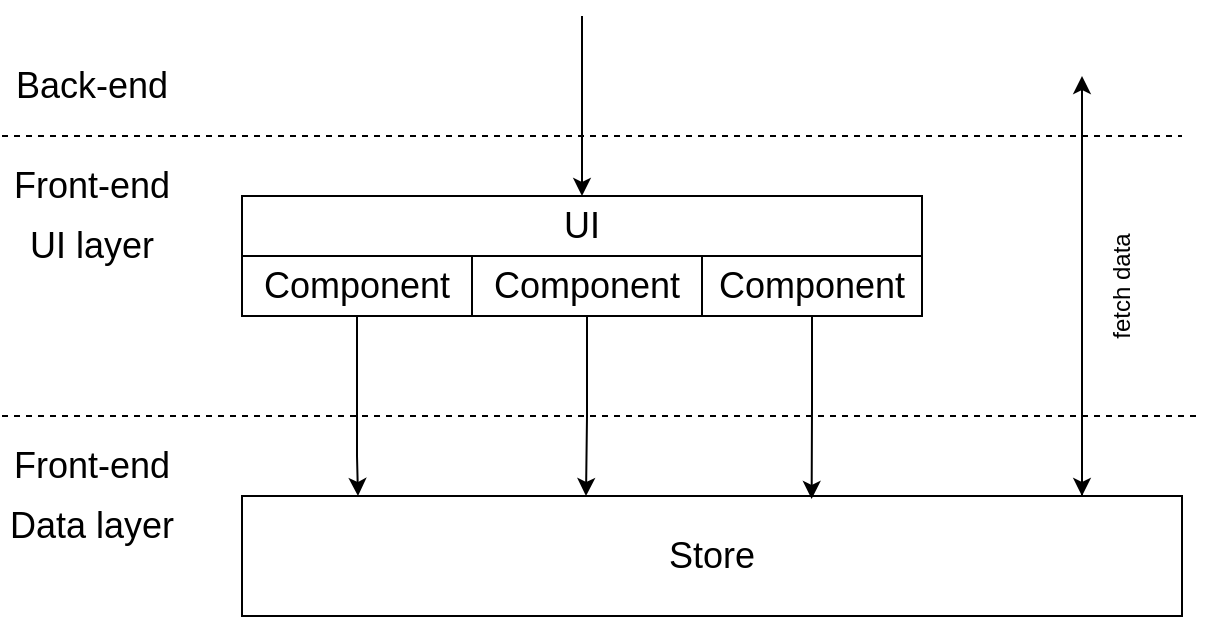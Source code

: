 <mxfile version="20.3.0" type="device"><diagram id="WWmHuTSvxTs2fTyWWiS5" name="Page-1"><mxGraphModel dx="917" dy="584" grid="1" gridSize="10" guides="1" tooltips="1" connect="1" arrows="1" fold="1" page="1" pageScale="1" pageWidth="850" pageHeight="1100" math="0" shadow="0"><root><mxCell id="0"/><mxCell id="1" parent="0"/><mxCell id="U5smv_vHdtkA6mjVoCkT-1" value="" style="endArrow=none;dashed=1;html=1;rounded=0;" parent="1" edge="1"><mxGeometry width="50" height="50" relative="1" as="geometry"><mxPoint x="140" y="250" as="sourcePoint"/><mxPoint x="730" y="250" as="targetPoint"/></mxGeometry></mxCell><mxCell id="U5smv_vHdtkA6mjVoCkT-2" value="Back-end" style="text;html=1;strokeColor=none;fillColor=none;align=center;verticalAlign=middle;whiteSpace=wrap;rounded=0;fontSize=18;" parent="1" vertex="1"><mxGeometry x="140" y="210" width="90" height="30" as="geometry"/></mxCell><mxCell id="U5smv_vHdtkA6mjVoCkT-4" value="" style="endArrow=classic;html=1;rounded=0;fontSize=18;" parent="1" target="U5smv_vHdtkA6mjVoCkT-6" edge="1"><mxGeometry width="50" height="50" relative="1" as="geometry"><mxPoint x="430" y="190" as="sourcePoint"/><mxPoint x="435" y="280" as="targetPoint"/></mxGeometry></mxCell><mxCell id="U5smv_vHdtkA6mjVoCkT-6" value="UI" style="rounded=0;whiteSpace=wrap;html=1;fontSize=18;" parent="1" vertex="1"><mxGeometry x="260" y="280" width="340" height="30" as="geometry"/></mxCell><mxCell id="U5smv_vHdtkA6mjVoCkT-9" value="Front-end" style="text;html=1;strokeColor=none;fillColor=none;align=center;verticalAlign=middle;whiteSpace=wrap;rounded=0;fontSize=18;" parent="1" vertex="1"><mxGeometry x="140" y="260" width="90" height="30" as="geometry"/></mxCell><mxCell id="l3m3ihCRVix5unINBIPQ-8" style="edgeStyle=orthogonalEdgeStyle;rounded=0;orthogonalLoop=1;jettySize=auto;html=1;" edge="1" parent="1" source="l3m3ihCRVix5unINBIPQ-2"><mxGeometry relative="1" as="geometry"><mxPoint x="680" y="220" as="targetPoint"/><Array as="points"><mxPoint x="680" y="340"/><mxPoint x="680" y="340"/></Array></mxGeometry></mxCell><mxCell id="l3m3ihCRVix5unINBIPQ-2" value="Store" style="rounded=0;whiteSpace=wrap;html=1;fontSize=18;" vertex="1" parent="1"><mxGeometry x="260" y="430" width="470" height="60" as="geometry"/></mxCell><mxCell id="l3m3ihCRVix5unINBIPQ-4" value="" style="endArrow=none;dashed=1;html=1;rounded=0;" edge="1" parent="1"><mxGeometry width="50" height="50" relative="1" as="geometry"><mxPoint x="140" y="390" as="sourcePoint"/><mxPoint x="740" y="390" as="targetPoint"/></mxGeometry></mxCell><mxCell id="l3m3ihCRVix5unINBIPQ-9" style="edgeStyle=orthogonalEdgeStyle;rounded=0;orthogonalLoop=1;jettySize=auto;html=1;" edge="1" parent="1" target="l3m3ihCRVix5unINBIPQ-2"><mxGeometry relative="1" as="geometry"><mxPoint x="610" y="440" as="targetPoint"/><mxPoint x="680" y="240" as="sourcePoint"/><Array as="points"><mxPoint x="680" y="240"/></Array></mxGeometry></mxCell><mxCell id="l3m3ihCRVix5unINBIPQ-10" value="fetch data" style="text;html=1;strokeColor=none;fillColor=none;align=center;verticalAlign=middle;whiteSpace=wrap;rounded=0;rotation=-90;" vertex="1" parent="1"><mxGeometry x="670" y="310" width="60" height="30" as="geometry"/></mxCell><mxCell id="l3m3ihCRVix5unINBIPQ-28" style="edgeStyle=orthogonalEdgeStyle;rounded=0;orthogonalLoop=1;jettySize=auto;html=1;" edge="1" parent="1" source="l3m3ihCRVix5unINBIPQ-14" target="l3m3ihCRVix5unINBIPQ-2"><mxGeometry relative="1" as="geometry"><Array as="points"><mxPoint x="318" y="410"/><mxPoint x="318" y="410"/></Array></mxGeometry></mxCell><mxCell id="l3m3ihCRVix5unINBIPQ-14" value="Component" style="rounded=0;whiteSpace=wrap;html=1;fontSize=18;" vertex="1" parent="1"><mxGeometry x="260" y="310" width="115" height="30" as="geometry"/></mxCell><mxCell id="l3m3ihCRVix5unINBIPQ-29" style="edgeStyle=orthogonalEdgeStyle;rounded=0;orthogonalLoop=1;jettySize=auto;html=1;" edge="1" parent="1" source="l3m3ihCRVix5unINBIPQ-16" target="l3m3ihCRVix5unINBIPQ-2"><mxGeometry relative="1" as="geometry"><Array as="points"><mxPoint x="432" y="390"/><mxPoint x="432" y="390"/></Array></mxGeometry></mxCell><mxCell id="l3m3ihCRVix5unINBIPQ-16" value="Component" style="rounded=0;whiteSpace=wrap;html=1;fontSize=18;" vertex="1" parent="1"><mxGeometry x="375" y="310" width="115" height="30" as="geometry"/></mxCell><mxCell id="l3m3ihCRVix5unINBIPQ-31" style="edgeStyle=orthogonalEdgeStyle;rounded=0;orthogonalLoop=1;jettySize=auto;html=1;entryX=0.606;entryY=0.025;entryDx=0;entryDy=0;entryPerimeter=0;" edge="1" parent="1" source="l3m3ihCRVix5unINBIPQ-17" target="l3m3ihCRVix5unINBIPQ-2"><mxGeometry relative="1" as="geometry"/></mxCell><mxCell id="l3m3ihCRVix5unINBIPQ-17" value="Component" style="rounded=0;whiteSpace=wrap;html=1;fontSize=18;" vertex="1" parent="1"><mxGeometry x="490" y="310" width="110" height="30" as="geometry"/></mxCell><mxCell id="l3m3ihCRVix5unINBIPQ-25" value="UI layer" style="text;html=1;strokeColor=none;fillColor=none;align=center;verticalAlign=middle;whiteSpace=wrap;rounded=0;fontSize=18;" vertex="1" parent="1"><mxGeometry x="140" y="290" width="90" height="30" as="geometry"/></mxCell><mxCell id="l3m3ihCRVix5unINBIPQ-26" value="Data layer" style="text;html=1;strokeColor=none;fillColor=none;align=center;verticalAlign=middle;whiteSpace=wrap;rounded=0;fontSize=18;" vertex="1" parent="1"><mxGeometry x="140" y="430" width="90" height="30" as="geometry"/></mxCell><mxCell id="l3m3ihCRVix5unINBIPQ-27" value="Front-end" style="text;html=1;strokeColor=none;fillColor=none;align=center;verticalAlign=middle;whiteSpace=wrap;rounded=0;fontSize=18;" vertex="1" parent="1"><mxGeometry x="140" y="400" width="90" height="30" as="geometry"/></mxCell></root></mxGraphModel></diagram></mxfile>